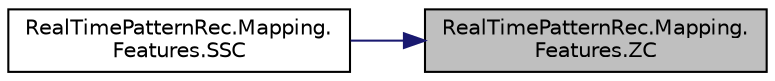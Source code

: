 digraph "RealTimePatternRec.Mapping.Features.ZC"
{
 // LATEX_PDF_SIZE
  edge [fontname="Helvetica",fontsize="10",labelfontname="Helvetica",labelfontsize="10"];
  node [fontname="Helvetica",fontsize="10",shape=record];
  rankdir="RL";
  Node1 [label="RealTimePatternRec.Mapping.\lFeatures.ZC",height=0.2,width=0.4,color="black", fillcolor="grey75", style="filled", fontcolor="black",tooltip="Returns the windowed number of zero crossings"];
  Node1 -> Node2 [dir="back",color="midnightblue",fontsize="10",style="solid",fontname="Helvetica"];
  Node2 [label="RealTimePatternRec.Mapping.\lFeatures.SSC",height=0.2,width=0.4,color="black", fillcolor="white", style="filled",URL="$class_real_time_pattern_rec_1_1_mapping_1_1_features.html#a75b9bc0ddda6446a2e217c8b3693f9df",tooltip="Returns the windowed number of slope sign changes"];
}
